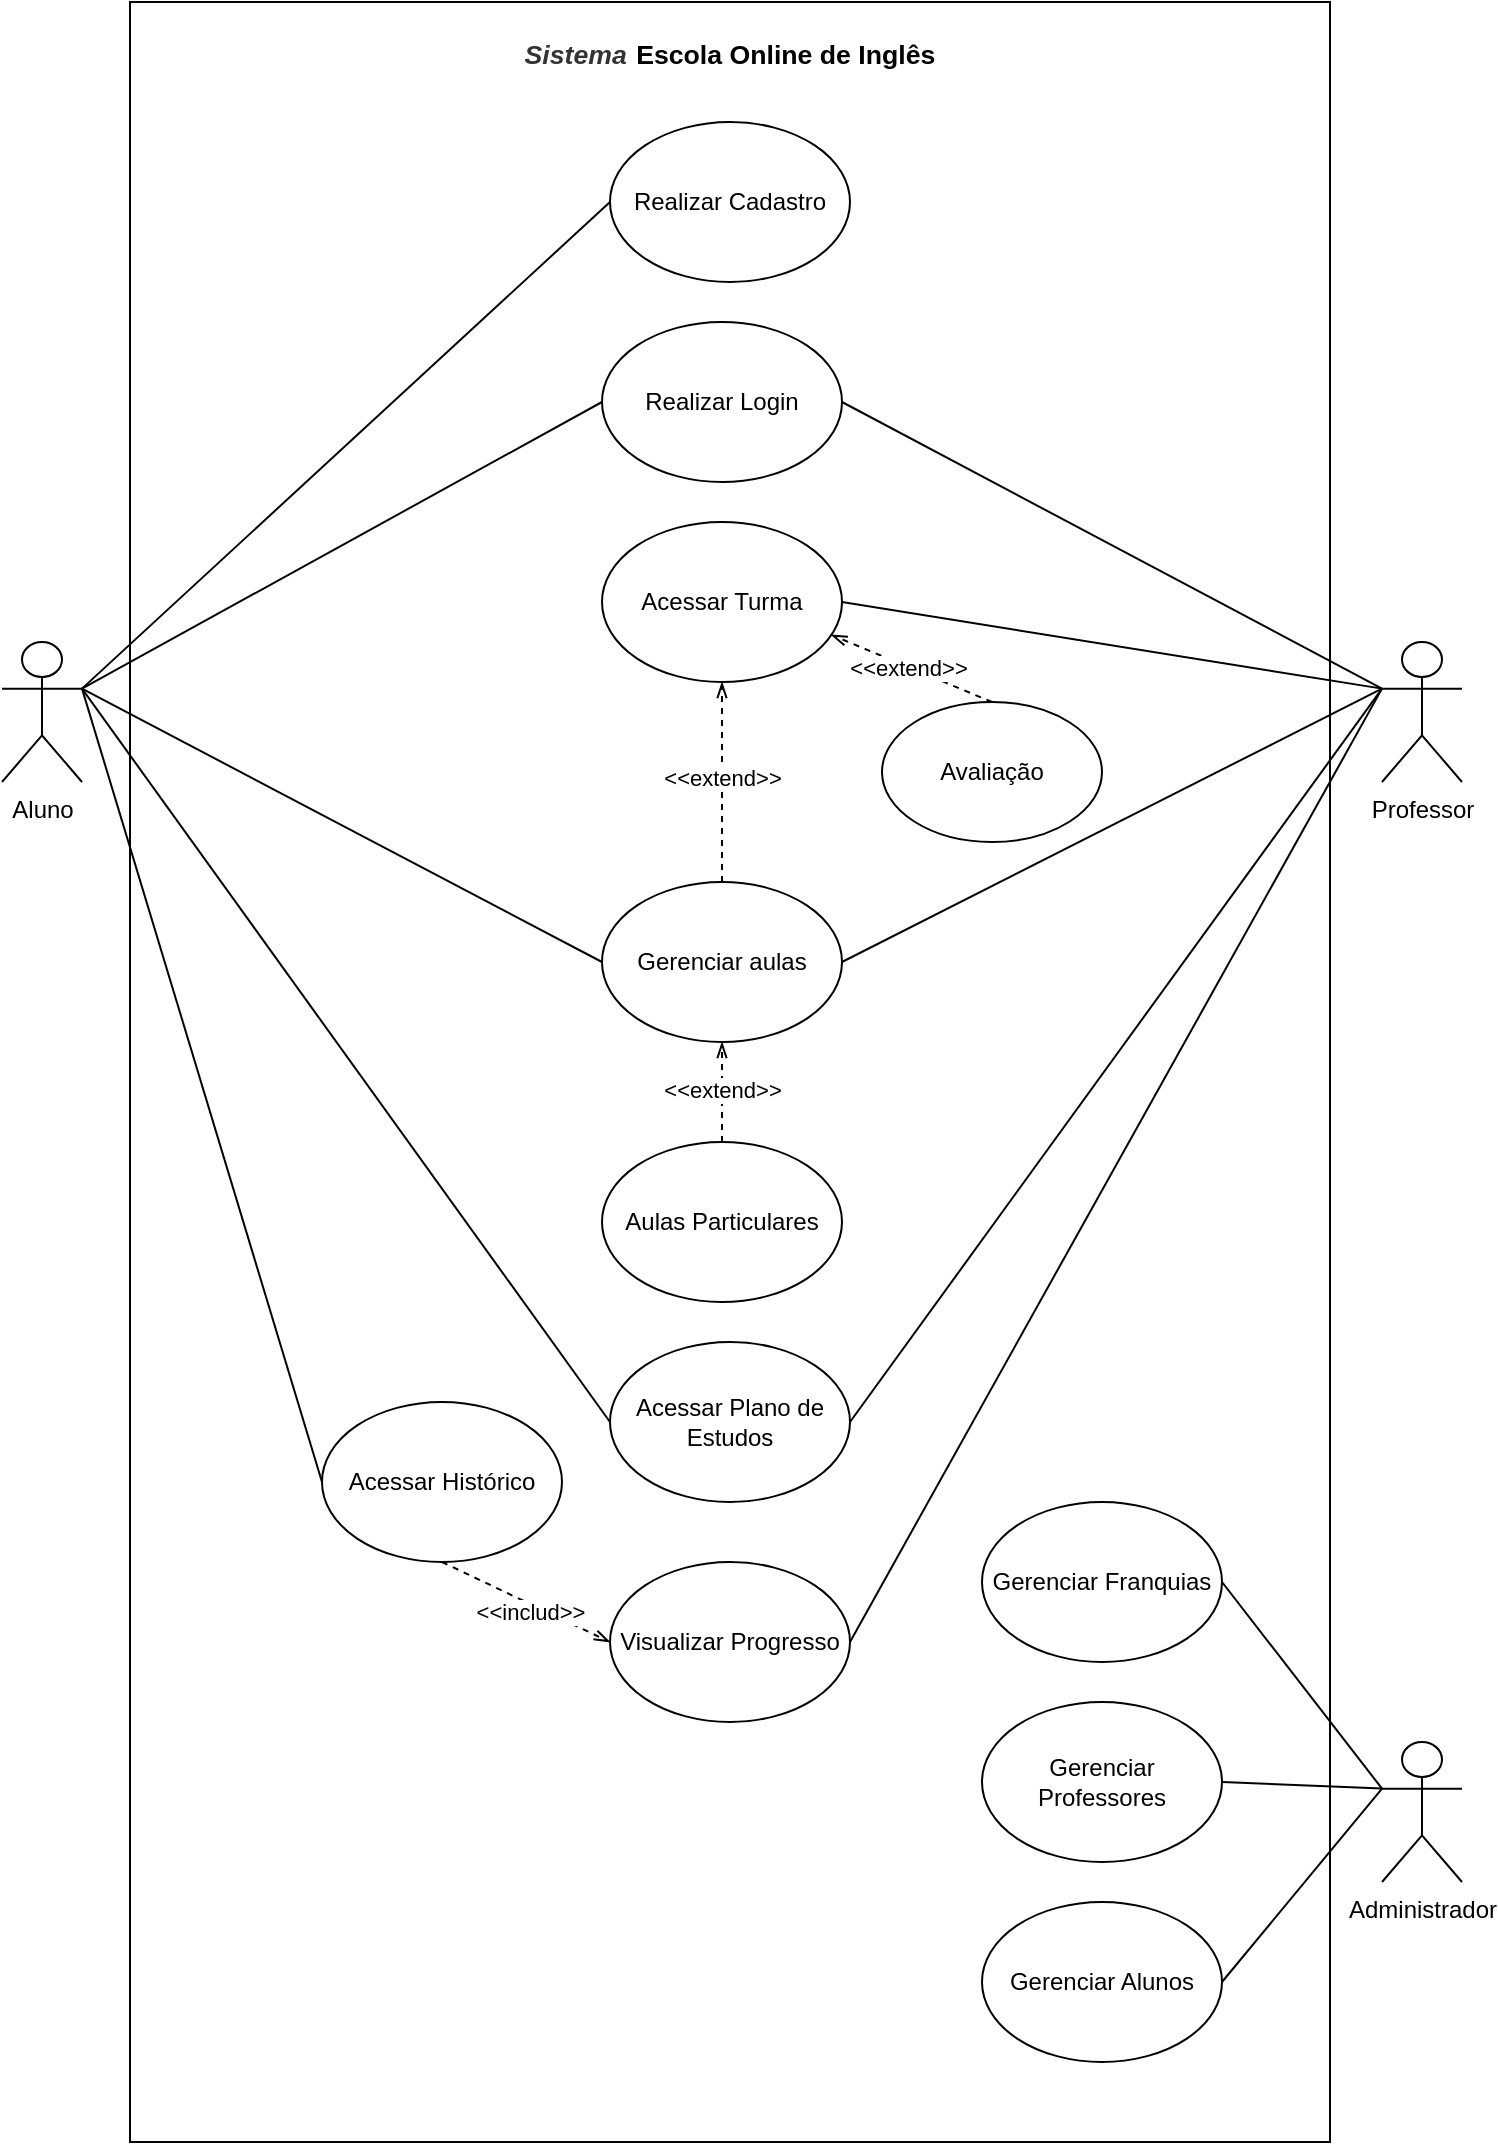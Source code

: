 <mxfile version="24.2.5" type="github">
  <diagram name="Página-1" id="m-IBY62FoGXl0SfGjSz_">
    <mxGraphModel dx="3000" dy="1591" grid="1" gridSize="10" guides="1" tooltips="1" connect="1" arrows="1" fold="1" page="1" pageScale="1" pageWidth="827" pageHeight="1169" math="0" shadow="0">
      <root>
        <mxCell id="0" />
        <mxCell id="1" parent="0" />
        <mxCell id="fvHZm7nmAaCpBRlPkl2d-1" value="Aluno" style="shape=umlActor;verticalLabelPosition=bottom;verticalAlign=top;html=1;outlineConnect=0;" vertex="1" parent="1">
          <mxGeometry x="50" y="320" width="40" height="70" as="geometry" />
        </mxCell>
        <mxCell id="fvHZm7nmAaCpBRlPkl2d-4" value="Professor" style="shape=umlActor;verticalLabelPosition=bottom;verticalAlign=top;html=1;outlineConnect=0;" vertex="1" parent="1">
          <mxGeometry x="740" y="320" width="40" height="70" as="geometry" />
        </mxCell>
        <mxCell id="fvHZm7nmAaCpBRlPkl2d-7" value="Realizar Cadastro" style="ellipse;whiteSpace=wrap;html=1;" vertex="1" parent="1">
          <mxGeometry x="354" y="60" width="120" height="80" as="geometry" />
        </mxCell>
        <mxCell id="fvHZm7nmAaCpBRlPkl2d-8" value="Realizar Login" style="ellipse;whiteSpace=wrap;html=1;" vertex="1" parent="1">
          <mxGeometry x="350" y="160" width="120" height="80" as="geometry" />
        </mxCell>
        <mxCell id="fvHZm7nmAaCpBRlPkl2d-9" value="Acessar Turma" style="ellipse;whiteSpace=wrap;html=1;" vertex="1" parent="1">
          <mxGeometry x="350" y="260" width="120" height="80" as="geometry" />
        </mxCell>
        <mxCell id="fvHZm7nmAaCpBRlPkl2d-10" value="Gerenciar aulas" style="ellipse;whiteSpace=wrap;html=1;" vertex="1" parent="1">
          <mxGeometry x="350" y="440" width="120" height="80" as="geometry" />
        </mxCell>
        <mxCell id="fvHZm7nmAaCpBRlPkl2d-11" value="Avaliação" style="ellipse;whiteSpace=wrap;html=1;" vertex="1" parent="1">
          <mxGeometry x="490" y="350" width="110" height="70" as="geometry" />
        </mxCell>
        <mxCell id="fvHZm7nmAaCpBRlPkl2d-12" value="Aulas Particulares" style="ellipse;whiteSpace=wrap;html=1;" vertex="1" parent="1">
          <mxGeometry x="350" y="570" width="120" height="80" as="geometry" />
        </mxCell>
        <mxCell id="fvHZm7nmAaCpBRlPkl2d-13" value="Acessar Plano de Estudos" style="ellipse;whiteSpace=wrap;html=1;" vertex="1" parent="1">
          <mxGeometry x="354" y="670" width="120" height="80" as="geometry" />
        </mxCell>
        <mxCell id="fvHZm7nmAaCpBRlPkl2d-14" value="Acessar Histórico" style="ellipse;whiteSpace=wrap;html=1;" vertex="1" parent="1">
          <mxGeometry x="210" y="700" width="120" height="80" as="geometry" />
        </mxCell>
        <mxCell id="fvHZm7nmAaCpBRlPkl2d-15" value="Visualizar Progresso" style="ellipse;whiteSpace=wrap;html=1;" vertex="1" parent="1">
          <mxGeometry x="354" y="780" width="120" height="80" as="geometry" />
        </mxCell>
        <mxCell id="fvHZm7nmAaCpBRlPkl2d-19" value="" style="endArrow=none;html=1;rounded=0;exitX=1;exitY=0.333;exitDx=0;exitDy=0;exitPerimeter=0;entryX=0;entryY=0.5;entryDx=0;entryDy=0;" edge="1" parent="1" source="fvHZm7nmAaCpBRlPkl2d-1" target="fvHZm7nmAaCpBRlPkl2d-7">
          <mxGeometry width="50" height="50" relative="1" as="geometry">
            <mxPoint x="370" y="310" as="sourcePoint" />
            <mxPoint x="420" y="260" as="targetPoint" />
          </mxGeometry>
        </mxCell>
        <mxCell id="fvHZm7nmAaCpBRlPkl2d-20" value="" style="endArrow=none;html=1;rounded=0;exitX=1;exitY=0.333;exitDx=0;exitDy=0;exitPerimeter=0;entryX=0;entryY=0.5;entryDx=0;entryDy=0;" edge="1" parent="1" source="fvHZm7nmAaCpBRlPkl2d-1" target="fvHZm7nmAaCpBRlPkl2d-8">
          <mxGeometry width="50" height="50" relative="1" as="geometry">
            <mxPoint x="170" y="353" as="sourcePoint" />
            <mxPoint x="370" y="60" as="targetPoint" />
          </mxGeometry>
        </mxCell>
        <mxCell id="fvHZm7nmAaCpBRlPkl2d-21" value="" style="endArrow=none;html=1;rounded=0;exitX=0;exitY=0.333;exitDx=0;exitDy=0;exitPerimeter=0;entryX=1;entryY=0.5;entryDx=0;entryDy=0;" edge="1" parent="1" source="fvHZm7nmAaCpBRlPkl2d-4" target="fvHZm7nmAaCpBRlPkl2d-8">
          <mxGeometry width="50" height="50" relative="1" as="geometry">
            <mxPoint x="170" y="353" as="sourcePoint" />
            <mxPoint x="370" y="180" as="targetPoint" />
          </mxGeometry>
        </mxCell>
        <mxCell id="fvHZm7nmAaCpBRlPkl2d-22" value="" style="endArrow=none;html=1;rounded=0;exitX=1;exitY=0.333;exitDx=0;exitDy=0;exitPerimeter=0;entryX=0;entryY=0.5;entryDx=0;entryDy=0;" edge="1" parent="1" source="fvHZm7nmAaCpBRlPkl2d-1" target="fvHZm7nmAaCpBRlPkl2d-10">
          <mxGeometry width="50" height="50" relative="1" as="geometry">
            <mxPoint x="170" y="353" as="sourcePoint" />
            <mxPoint x="370" y="180" as="targetPoint" />
          </mxGeometry>
        </mxCell>
        <mxCell id="fvHZm7nmAaCpBRlPkl2d-23" value="" style="endArrow=none;html=1;rounded=0;exitX=0;exitY=0.333;exitDx=0;exitDy=0;exitPerimeter=0;entryX=1;entryY=0.5;entryDx=0;entryDy=0;" edge="1" parent="1" source="fvHZm7nmAaCpBRlPkl2d-4" target="fvHZm7nmAaCpBRlPkl2d-9">
          <mxGeometry width="50" height="50" relative="1" as="geometry">
            <mxPoint x="650" y="353" as="sourcePoint" />
            <mxPoint x="490" y="180" as="targetPoint" />
          </mxGeometry>
        </mxCell>
        <mxCell id="fvHZm7nmAaCpBRlPkl2d-24" value="" style="endArrow=none;html=1;rounded=0;exitX=0;exitY=0.333;exitDx=0;exitDy=0;exitPerimeter=0;entryX=1;entryY=0.5;entryDx=0;entryDy=0;" edge="1" parent="1" source="fvHZm7nmAaCpBRlPkl2d-4" target="fvHZm7nmAaCpBRlPkl2d-10">
          <mxGeometry width="50" height="50" relative="1" as="geometry">
            <mxPoint x="650" y="353" as="sourcePoint" />
            <mxPoint x="490" y="330" as="targetPoint" />
          </mxGeometry>
        </mxCell>
        <mxCell id="fvHZm7nmAaCpBRlPkl2d-25" value="" style="endArrow=none;html=1;rounded=0;exitX=0;exitY=0.333;exitDx=0;exitDy=0;exitPerimeter=0;entryX=1;entryY=0.5;entryDx=0;entryDy=0;" edge="1" parent="1" source="fvHZm7nmAaCpBRlPkl2d-4" target="fvHZm7nmAaCpBRlPkl2d-13">
          <mxGeometry width="50" height="50" relative="1" as="geometry">
            <mxPoint x="650" y="353" as="sourcePoint" />
            <mxPoint x="480" y="500" as="targetPoint" />
          </mxGeometry>
        </mxCell>
        <mxCell id="fvHZm7nmAaCpBRlPkl2d-26" value="" style="endArrow=none;html=1;rounded=0;exitX=0;exitY=0.333;exitDx=0;exitDy=0;exitPerimeter=0;entryX=1;entryY=0.5;entryDx=0;entryDy=0;" edge="1" parent="1" source="fvHZm7nmAaCpBRlPkl2d-4" target="fvHZm7nmAaCpBRlPkl2d-15">
          <mxGeometry width="50" height="50" relative="1" as="geometry">
            <mxPoint x="650" y="353" as="sourcePoint" />
            <mxPoint x="480" y="750" as="targetPoint" />
          </mxGeometry>
        </mxCell>
        <mxCell id="fvHZm7nmAaCpBRlPkl2d-27" value="" style="endArrow=none;html=1;rounded=0;exitX=1;exitY=0.333;exitDx=0;exitDy=0;exitPerimeter=0;entryX=0;entryY=0.5;entryDx=0;entryDy=0;" edge="1" parent="1" source="fvHZm7nmAaCpBRlPkl2d-1" target="fvHZm7nmAaCpBRlPkl2d-14">
          <mxGeometry width="50" height="50" relative="1" as="geometry">
            <mxPoint x="170" y="353" as="sourcePoint" />
            <mxPoint x="360" y="500" as="targetPoint" />
          </mxGeometry>
        </mxCell>
        <mxCell id="fvHZm7nmAaCpBRlPkl2d-29" value="" style="endArrow=openThin;html=1;rounded=0;exitX=0.5;exitY=0;exitDx=0;exitDy=0;entryX=0.955;entryY=0.705;entryDx=0;entryDy=0;dashed=1;startArrow=none;startFill=0;endFill=0;entryPerimeter=0;" edge="1" parent="1" source="fvHZm7nmAaCpBRlPkl2d-11" target="fvHZm7nmAaCpBRlPkl2d-9">
          <mxGeometry width="50" height="50" relative="1" as="geometry">
            <mxPoint x="650" y="353" as="sourcePoint" />
            <mxPoint x="490" y="290" as="targetPoint" />
          </mxGeometry>
        </mxCell>
        <mxCell id="fvHZm7nmAaCpBRlPkl2d-30" value="&amp;lt;&amp;lt;extend&amp;gt;&amp;gt;" style="edgeLabel;html=1;align=center;verticalAlign=middle;resizable=0;points=[];" vertex="1" connectable="0" parent="fvHZm7nmAaCpBRlPkl2d-29">
          <mxGeometry x="0.05" relative="1" as="geometry">
            <mxPoint as="offset" />
          </mxGeometry>
        </mxCell>
        <mxCell id="fvHZm7nmAaCpBRlPkl2d-31" value="" style="endArrow=openThin;html=1;rounded=0;exitX=0.5;exitY=0;exitDx=0;exitDy=0;entryX=0.5;entryY=1;entryDx=0;entryDy=0;dashed=1;startArrow=none;startFill=0;endFill=0;" edge="1" parent="1" source="fvHZm7nmAaCpBRlPkl2d-10" target="fvHZm7nmAaCpBRlPkl2d-9">
          <mxGeometry width="50" height="50" relative="1" as="geometry">
            <mxPoint x="484" y="370" as="sourcePoint" />
            <mxPoint x="430" y="330" as="targetPoint" />
          </mxGeometry>
        </mxCell>
        <mxCell id="fvHZm7nmAaCpBRlPkl2d-32" value="&amp;lt;&amp;lt;extend&amp;gt;&amp;gt;" style="edgeLabel;html=1;align=center;verticalAlign=middle;resizable=0;points=[];" vertex="1" connectable="0" parent="fvHZm7nmAaCpBRlPkl2d-31">
          <mxGeometry x="0.05" relative="1" as="geometry">
            <mxPoint as="offset" />
          </mxGeometry>
        </mxCell>
        <mxCell id="fvHZm7nmAaCpBRlPkl2d-33" value="" style="endArrow=openThin;html=1;rounded=0;exitX=0.5;exitY=0;exitDx=0;exitDy=0;entryX=0.5;entryY=1;entryDx=0;entryDy=0;dashed=1;startArrow=none;startFill=0;endFill=0;" edge="1" parent="1" source="fvHZm7nmAaCpBRlPkl2d-12" target="fvHZm7nmAaCpBRlPkl2d-10">
          <mxGeometry width="50" height="50" relative="1" as="geometry">
            <mxPoint x="300" y="640" as="sourcePoint" />
            <mxPoint x="300" y="500" as="targetPoint" />
          </mxGeometry>
        </mxCell>
        <mxCell id="fvHZm7nmAaCpBRlPkl2d-34" value="&amp;lt;&amp;lt;extend&amp;gt;&amp;gt;" style="edgeLabel;html=1;align=center;verticalAlign=middle;resizable=0;points=[];" vertex="1" connectable="0" parent="fvHZm7nmAaCpBRlPkl2d-33">
          <mxGeometry x="0.05" relative="1" as="geometry">
            <mxPoint as="offset" />
          </mxGeometry>
        </mxCell>
        <mxCell id="fvHZm7nmAaCpBRlPkl2d-35" value="" style="endArrow=none;html=1;rounded=0;exitX=1;exitY=0.333;exitDx=0;exitDy=0;exitPerimeter=0;entryX=0;entryY=0.5;entryDx=0;entryDy=0;" edge="1" parent="1" source="fvHZm7nmAaCpBRlPkl2d-1" target="fvHZm7nmAaCpBRlPkl2d-13">
          <mxGeometry width="50" height="50" relative="1" as="geometry">
            <mxPoint x="170" y="353" as="sourcePoint" />
            <mxPoint x="190" y="750" as="targetPoint" />
          </mxGeometry>
        </mxCell>
        <mxCell id="fvHZm7nmAaCpBRlPkl2d-36" value="" style="endArrow=openThin;html=1;rounded=0;exitX=0.5;exitY=1;exitDx=0;exitDy=0;entryX=0;entryY=0.5;entryDx=0;entryDy=0;dashed=1;startArrow=none;startFill=0;endFill=0;" edge="1" parent="1" source="fvHZm7nmAaCpBRlPkl2d-14" target="fvHZm7nmAaCpBRlPkl2d-15">
          <mxGeometry width="50" height="50" relative="1" as="geometry">
            <mxPoint x="270" y="910" as="sourcePoint" />
            <mxPoint x="270" y="770" as="targetPoint" />
          </mxGeometry>
        </mxCell>
        <mxCell id="fvHZm7nmAaCpBRlPkl2d-37" value="&amp;lt;&amp;lt;includ&amp;gt;&amp;gt;" style="edgeLabel;html=1;align=center;verticalAlign=middle;resizable=0;points=[];" vertex="1" connectable="0" parent="fvHZm7nmAaCpBRlPkl2d-36">
          <mxGeometry x="0.05" relative="1" as="geometry">
            <mxPoint y="4" as="offset" />
          </mxGeometry>
        </mxCell>
        <mxCell id="fvHZm7nmAaCpBRlPkl2d-39" value="Administrador" style="shape=umlActor;verticalLabelPosition=bottom;verticalAlign=top;html=1;outlineConnect=0;" vertex="1" parent="1">
          <mxGeometry x="740" y="870" width="40" height="70" as="geometry" />
        </mxCell>
        <mxCell id="fvHZm7nmAaCpBRlPkl2d-43" value="Gerenciar Franquias" style="ellipse;whiteSpace=wrap;html=1;" vertex="1" parent="1">
          <mxGeometry x="540" y="750" width="120" height="80" as="geometry" />
        </mxCell>
        <mxCell id="fvHZm7nmAaCpBRlPkl2d-44" value="Gerenciar Alunos" style="ellipse;whiteSpace=wrap;html=1;" vertex="1" parent="1">
          <mxGeometry x="540" y="950" width="120" height="80" as="geometry" />
        </mxCell>
        <mxCell id="fvHZm7nmAaCpBRlPkl2d-45" value="Gerenciar Professores" style="ellipse;whiteSpace=wrap;html=1;" vertex="1" parent="1">
          <mxGeometry x="540" y="850" width="120" height="80" as="geometry" />
        </mxCell>
        <mxCell id="fvHZm7nmAaCpBRlPkl2d-46" value="" style="endArrow=none;html=1;rounded=0;entryX=1;entryY=0.5;entryDx=0;entryDy=0;exitX=0;exitY=0.333;exitDx=0;exitDy=0;exitPerimeter=0;" edge="1" parent="1" source="fvHZm7nmAaCpBRlPkl2d-39" target="fvHZm7nmAaCpBRlPkl2d-43">
          <mxGeometry width="50" height="50" relative="1" as="geometry">
            <mxPoint x="780" y="850" as="sourcePoint" />
            <mxPoint x="520" y="1027" as="targetPoint" />
          </mxGeometry>
        </mxCell>
        <mxCell id="fvHZm7nmAaCpBRlPkl2d-47" value="" style="endArrow=none;html=1;rounded=0;entryX=1;entryY=0.5;entryDx=0;entryDy=0;exitX=0;exitY=0.333;exitDx=0;exitDy=0;exitPerimeter=0;" edge="1" parent="1" source="fvHZm7nmAaCpBRlPkl2d-39" target="fvHZm7nmAaCpBRlPkl2d-45">
          <mxGeometry width="50" height="50" relative="1" as="geometry">
            <mxPoint x="750" y="928" as="sourcePoint" />
            <mxPoint x="680" y="830" as="targetPoint" />
          </mxGeometry>
        </mxCell>
        <mxCell id="fvHZm7nmAaCpBRlPkl2d-48" value="" style="endArrow=none;html=1;rounded=0;entryX=1;entryY=0.5;entryDx=0;entryDy=0;exitX=0;exitY=0.333;exitDx=0;exitDy=0;exitPerimeter=0;" edge="1" parent="1" source="fvHZm7nmAaCpBRlPkl2d-39" target="fvHZm7nmAaCpBRlPkl2d-44">
          <mxGeometry width="50" height="50" relative="1" as="geometry">
            <mxPoint x="750" y="928" as="sourcePoint" />
            <mxPoint x="680" y="830" as="targetPoint" />
          </mxGeometry>
        </mxCell>
        <mxCell id="fvHZm7nmAaCpBRlPkl2d-49" value="" style="rounded=0;whiteSpace=wrap;html=1;fillStyle=solid;fillColor=none;" vertex="1" parent="1">
          <mxGeometry x="114" width="600" height="1070" as="geometry" />
        </mxCell>
        <mxCell id="fvHZm7nmAaCpBRlPkl2d-50" value="&lt;span data-lucid-content=&quot;{&amp;quot;t&amp;quot;:&amp;quot;Sistema Escola Online de Inglês &amp;quot;,&amp;quot;m&amp;quot;:[{&amp;quot;s&amp;quot;:0,&amp;quot;n&amp;quot;:&amp;quot;fc&amp;quot;,&amp;quot;v&amp;quot;:&amp;quot;Bold Oblique&amp;quot;,&amp;quot;e&amp;quot;:8},{&amp;quot;s&amp;quot;:0,&amp;quot;n&amp;quot;:&amp;quot;fid&amp;quot;,&amp;quot;v&amp;quot;:7,&amp;quot;e&amp;quot;:8},{&amp;quot;s&amp;quot;:0,&amp;quot;n&amp;quot;:&amp;quot;i&amp;quot;,&amp;quot;v&amp;quot;:true,&amp;quot;e&amp;quot;:8},{&amp;quot;s&amp;quot;:7,&amp;quot;n&amp;quot;:&amp;quot;s&amp;quot;,&amp;quot;v&amp;quot;:22.222,&amp;quot;e&amp;quot;:8},{&amp;quot;s&amp;quot;:0,&amp;quot;n&amp;quot;:&amp;quot;c&amp;quot;,&amp;quot;v&amp;quot;:&amp;quot;#333333ff&amp;quot;,&amp;quot;e&amp;quot;:8},{&amp;quot;s&amp;quot;:0,&amp;quot;n&amp;quot;:&amp;quot;b&amp;quot;,&amp;quot;v&amp;quot;:true,&amp;quot;e&amp;quot;:32},{&amp;quot;s&amp;quot;:8,&amp;quot;n&amp;quot;:&amp;quot;s&amp;quot;,&amp;quot;v&amp;quot;:17.778,&amp;quot;e&amp;quot;:31},{&amp;quot;s&amp;quot;:31,&amp;quot;n&amp;quot;:&amp;quot;fc&amp;quot;,&amp;quot;v&amp;quot;:&amp;quot;Bold Oblique&amp;quot;,&amp;quot;e&amp;quot;:32},{&amp;quot;s&amp;quot;:31,&amp;quot;n&amp;quot;:&amp;quot;fid&amp;quot;,&amp;quot;v&amp;quot;:7,&amp;quot;e&amp;quot;:32},{&amp;quot;s&amp;quot;:31,&amp;quot;n&amp;quot;:&amp;quot;i&amp;quot;,&amp;quot;v&amp;quot;:true,&amp;quot;e&amp;quot;:32},{&amp;quot;s&amp;quot;:31,&amp;quot;n&amp;quot;:&amp;quot;s&amp;quot;,&amp;quot;v&amp;quot;:22.222,&amp;quot;e&amp;quot;:32},{&amp;quot;s&amp;quot;:31,&amp;quot;n&amp;quot;:&amp;quot;c&amp;quot;,&amp;quot;v&amp;quot;:&amp;quot;#333333ff&amp;quot;,&amp;quot;e&amp;quot;:32},{&amp;quot;s&amp;quot;:0,&amp;quot;n&amp;quot;:&amp;quot;s&amp;quot;,&amp;quot;v&amp;quot;:17.778,&amp;quot;e&amp;quot;:7}]}&quot; data-lucid-type=&quot;application/vnd.lucid.text&quot;&gt;&lt;span style=&quot;font-weight:bold;color:#333333;font-style:italic;font-size:13.333px;&quot;&gt;Sistema&lt;/span&gt;&lt;span style=&quot;font-weight:bold;color:#333333;font-style:italic;font-size:16.667px;&quot;&gt; &lt;/span&gt;&lt;span style=&quot;font-weight:bold;font-size:13.333px;&quot;&gt;Escola Online de Inglês&lt;/span&gt;&lt;span style=&quot;font-weight:bold;color:#333333;font-style:italic;font-size:16.667px;&quot;&gt;&lt;/span&gt;&lt;/span&gt;" style="text;html=1;align=center;verticalAlign=middle;whiteSpace=wrap;rounded=0;" vertex="1" parent="1">
          <mxGeometry x="304" y="10" width="220" height="30" as="geometry" />
        </mxCell>
      </root>
    </mxGraphModel>
  </diagram>
</mxfile>
